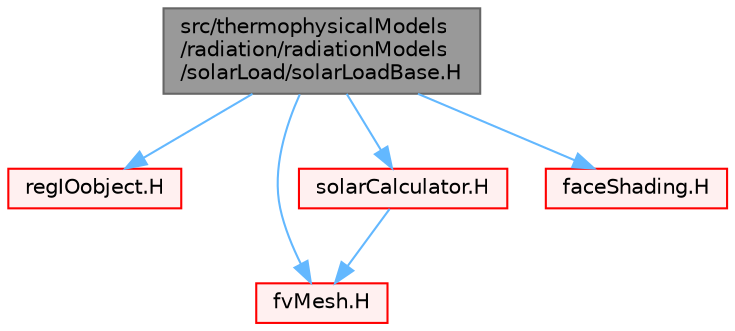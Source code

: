 digraph "src/thermophysicalModels/radiation/radiationModels/solarLoad/solarLoadBase.H"
{
 // LATEX_PDF_SIZE
  bgcolor="transparent";
  edge [fontname=Helvetica,fontsize=10,labelfontname=Helvetica,labelfontsize=10];
  node [fontname=Helvetica,fontsize=10,shape=box,height=0.2,width=0.4];
  Node1 [id="Node000001",label="src/thermophysicalModels\l/radiation/radiationModels\l/solarLoad/solarLoadBase.H",height=0.2,width=0.4,color="gray40", fillcolor="grey60", style="filled", fontcolor="black",tooltip=" "];
  Node1 -> Node2 [id="edge1_Node000001_Node000002",color="steelblue1",style="solid",tooltip=" "];
  Node2 [id="Node000002",label="regIOobject.H",height=0.2,width=0.4,color="red", fillcolor="#FFF0F0", style="filled",URL="$regIOobject_8H.html",tooltip=" "];
  Node1 -> Node123 [id="edge2_Node000001_Node000123",color="steelblue1",style="solid",tooltip=" "];
  Node123 [id="Node000123",label="fvMesh.H",height=0.2,width=0.4,color="red", fillcolor="#FFF0F0", style="filled",URL="$fvMesh_8H.html",tooltip=" "];
  Node1 -> Node341 [id="edge3_Node000001_Node000341",color="steelblue1",style="solid",tooltip=" "];
  Node341 [id="Node000341",label="solarCalculator.H",height=0.2,width=0.4,color="red", fillcolor="#FFF0F0", style="filled",URL="$solarCalculator_8H.html",tooltip=" "];
  Node341 -> Node123 [id="edge4_Node000341_Node000123",color="steelblue1",style="solid",tooltip=" "];
  Node1 -> Node351 [id="edge5_Node000001_Node000351",color="steelblue1",style="solid",tooltip=" "];
  Node351 [id="Node000351",label="faceShading.H",height=0.2,width=0.4,color="red", fillcolor="#FFF0F0", style="filled",URL="$faceShading_8H.html",tooltip=" "];
}
